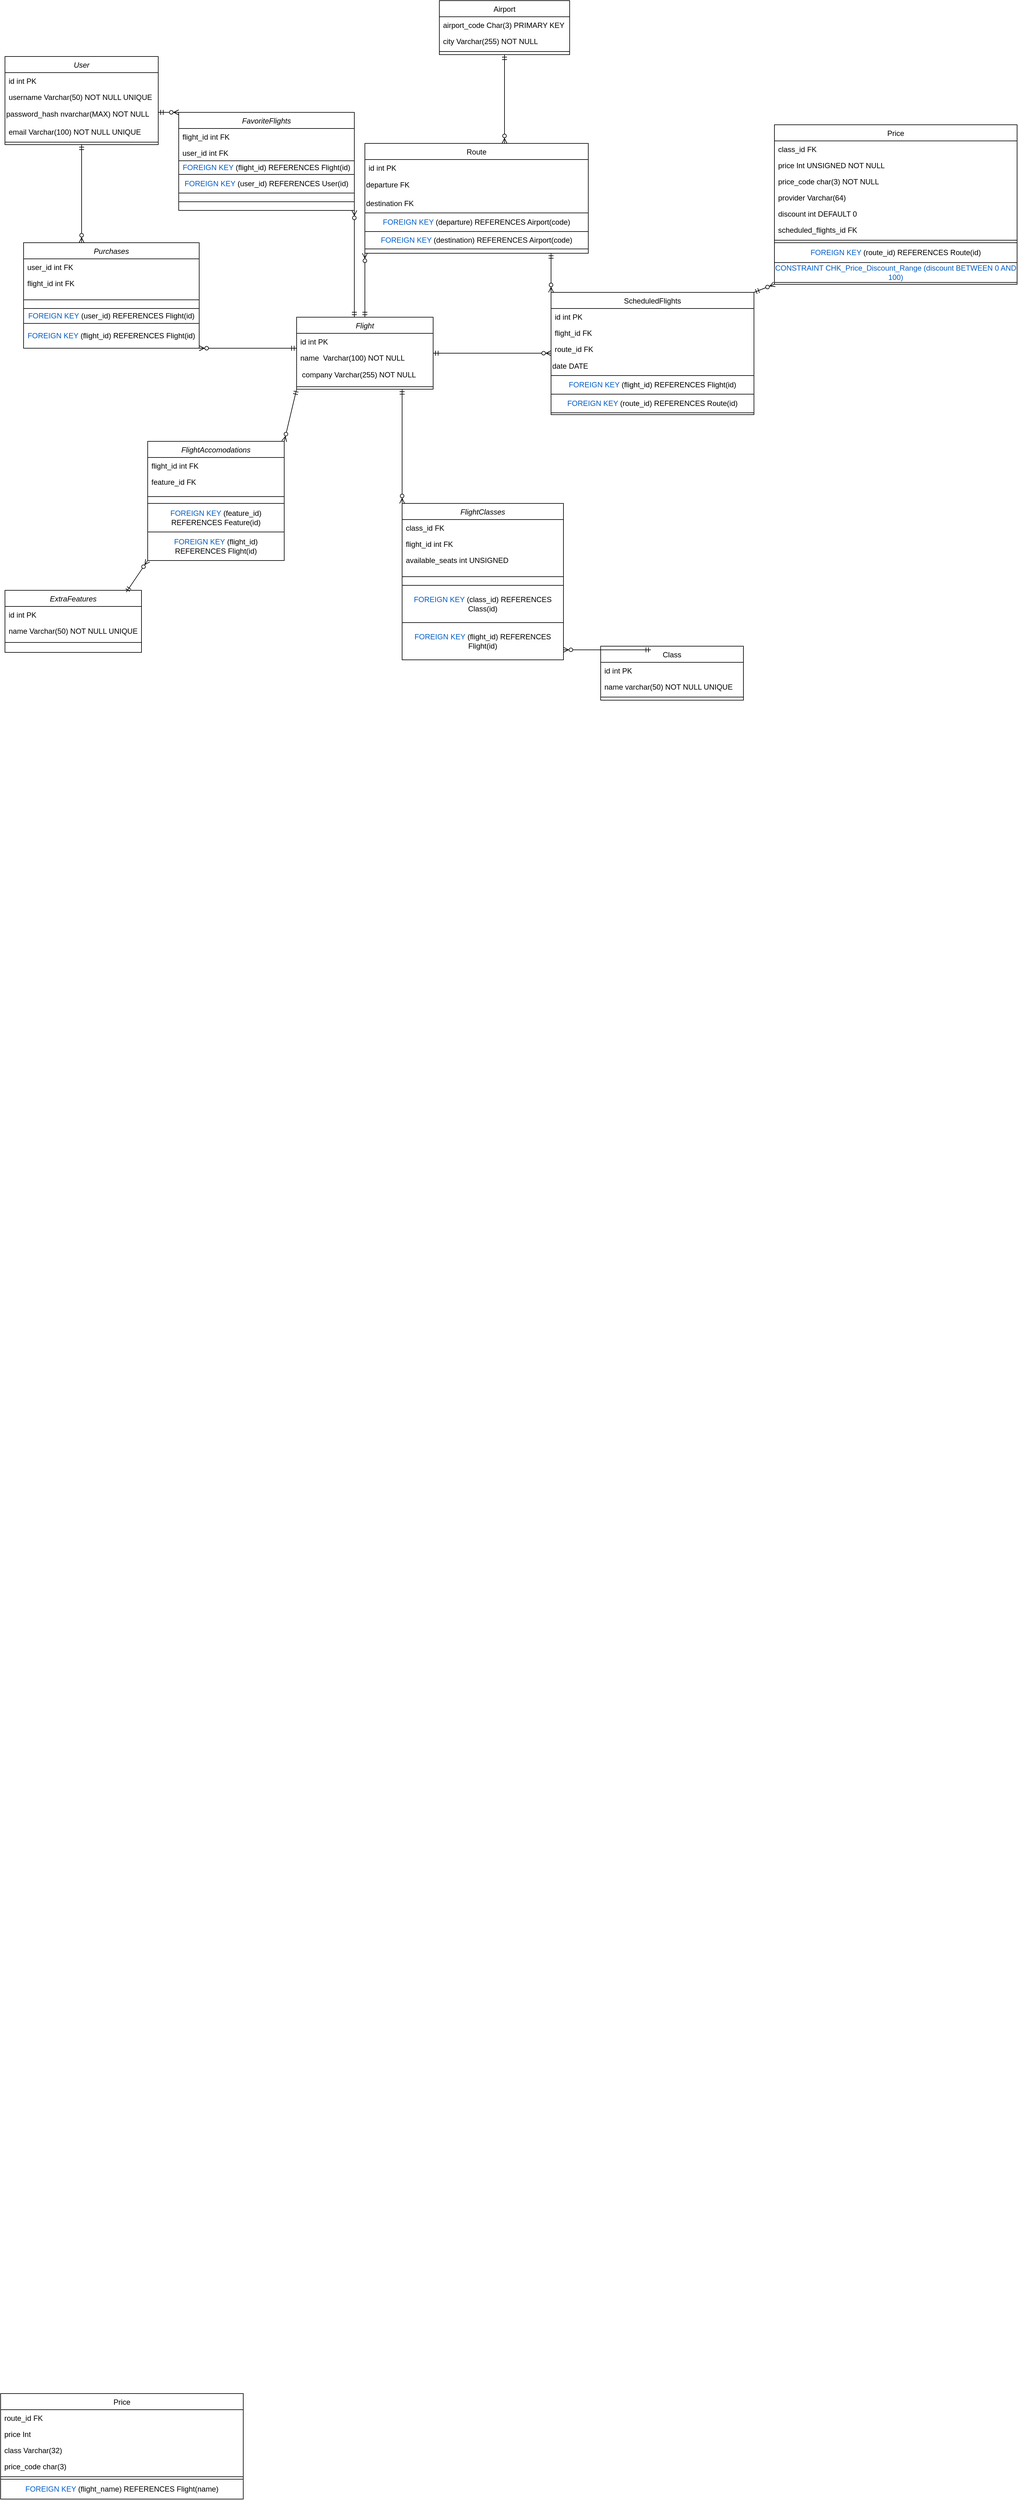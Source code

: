 <mxfile version="26.0.16">
  <diagram id="C5RBs43oDa-KdzZeNtuy" name="Page-1">
    <mxGraphModel dx="1836" dy="702" grid="1" gridSize="10" guides="1" tooltips="1" connect="1" arrows="1" fold="1" page="1" pageScale="1" pageWidth="827" pageHeight="1169" math="0" shadow="0">
      <root>
        <mxCell id="WIyWlLk6GJQsqaUBKTNV-0" />
        <mxCell id="WIyWlLk6GJQsqaUBKTNV-1" parent="WIyWlLk6GJQsqaUBKTNV-0" />
        <mxCell id="zkfFHV4jXpPFQw0GAbJ--0" value="Flight" style="swimlane;fontStyle=2;align=center;verticalAlign=top;childLayout=stackLayout;horizontal=1;startSize=26;horizontalStack=0;resizeParent=1;resizeLast=0;collapsible=1;marginBottom=0;rounded=0;shadow=0;strokeWidth=1;" parent="WIyWlLk6GJQsqaUBKTNV-1" vertex="1">
          <mxGeometry x="477" y="517" width="220" height="116" as="geometry">
            <mxRectangle x="230" y="140" width="160" height="26" as="alternateBounds" />
          </mxGeometry>
        </mxCell>
        <mxCell id="xdYvlDu0u07e66ifGCEE-81" value="id int PK" style="text;align=left;verticalAlign=top;spacingLeft=4;spacingRight=4;overflow=hidden;rotatable=0;points=[[0,0.5],[1,0.5]];portConstraint=eastwest;" vertex="1" parent="zkfFHV4jXpPFQw0GAbJ--0">
          <mxGeometry y="26" width="220" height="26" as="geometry" />
        </mxCell>
        <mxCell id="zkfFHV4jXpPFQw0GAbJ--1" value="name  Varchar(100) NOT NULL" style="text;align=left;verticalAlign=top;spacingLeft=4;spacingRight=4;overflow=hidden;rotatable=0;points=[[0,0.5],[1,0.5]];portConstraint=eastwest;" parent="zkfFHV4jXpPFQw0GAbJ--0" vertex="1">
          <mxGeometry y="52" width="220" height="26" as="geometry" />
        </mxCell>
        <mxCell id="k1t60AvDYZuq9VgIOmOk-8" value="&amp;nbsp; company Varchar(255) NOT NULL" style="text;html=1;align=left;verticalAlign=middle;resizable=0;points=[];autosize=1;strokeColor=none;fillColor=none;" parent="zkfFHV4jXpPFQw0GAbJ--0" vertex="1">
          <mxGeometry y="78" width="220" height="30" as="geometry" />
        </mxCell>
        <mxCell id="zkfFHV4jXpPFQw0GAbJ--4" value="" style="line;html=1;strokeWidth=1;align=left;verticalAlign=middle;spacingTop=-1;spacingLeft=3;spacingRight=3;rotatable=0;labelPosition=right;points=[];portConstraint=eastwest;" parent="zkfFHV4jXpPFQw0GAbJ--0" vertex="1">
          <mxGeometry y="108" width="220" height="8" as="geometry" />
        </mxCell>
        <mxCell id="zkfFHV4jXpPFQw0GAbJ--6" value="Airport" style="swimlane;fontStyle=0;align=center;verticalAlign=top;childLayout=stackLayout;horizontal=1;startSize=26;horizontalStack=0;resizeParent=1;resizeLast=0;collapsible=1;marginBottom=0;rounded=0;shadow=0;strokeWidth=1;" parent="WIyWlLk6GJQsqaUBKTNV-1" vertex="1">
          <mxGeometry x="707" y="7" width="210" height="87" as="geometry">
            <mxRectangle x="130" y="380" width="160" height="26" as="alternateBounds" />
          </mxGeometry>
        </mxCell>
        <mxCell id="zkfFHV4jXpPFQw0GAbJ--7" value="airport_code Char(3) PRIMARY KEY" style="text;align=left;verticalAlign=top;spacingLeft=4;spacingRight=4;overflow=hidden;rotatable=0;points=[[0,0.5],[1,0.5]];portConstraint=eastwest;" parent="zkfFHV4jXpPFQw0GAbJ--6" vertex="1">
          <mxGeometry y="26" width="210" height="26" as="geometry" />
        </mxCell>
        <mxCell id="zkfFHV4jXpPFQw0GAbJ--8" value="city Varchar(255) NOT NULL" style="text;align=left;verticalAlign=top;spacingLeft=4;spacingRight=4;overflow=hidden;rotatable=0;points=[[0,0.5],[1,0.5]];portConstraint=eastwest;rounded=0;shadow=0;html=0;" parent="zkfFHV4jXpPFQw0GAbJ--6" vertex="1">
          <mxGeometry y="52" width="210" height="26" as="geometry" />
        </mxCell>
        <mxCell id="zkfFHV4jXpPFQw0GAbJ--9" value="" style="line;html=1;strokeWidth=1;align=left;verticalAlign=middle;spacingTop=-1;spacingLeft=3;spacingRight=3;rotatable=0;labelPosition=right;points=[];portConstraint=eastwest;" parent="zkfFHV4jXpPFQw0GAbJ--6" vertex="1">
          <mxGeometry y="78" width="210" height="8" as="geometry" />
        </mxCell>
        <mxCell id="zkfFHV4jXpPFQw0GAbJ--13" value="Route" style="swimlane;fontStyle=0;align=center;verticalAlign=top;childLayout=stackLayout;horizontal=1;startSize=26;horizontalStack=0;resizeParent=1;resizeLast=0;collapsible=1;marginBottom=0;rounded=0;shadow=0;strokeWidth=1;" parent="WIyWlLk6GJQsqaUBKTNV-1" vertex="1">
          <mxGeometry x="587" y="237" width="360" height="177" as="geometry">
            <mxRectangle x="340" y="380" width="170" height="26" as="alternateBounds" />
          </mxGeometry>
        </mxCell>
        <mxCell id="xdYvlDu0u07e66ifGCEE-9" value="id int PK" style="text;align=left;verticalAlign=top;spacingLeft=4;spacingRight=4;overflow=hidden;rotatable=0;points=[[0,0.5],[1,0.5]];portConstraint=eastwest;" vertex="1" parent="zkfFHV4jXpPFQw0GAbJ--13">
          <mxGeometry y="26" width="360" height="26" as="geometry" />
        </mxCell>
        <mxCell id="k1t60AvDYZuq9VgIOmOk-4" value="departure FK" style="text;html=1;align=left;verticalAlign=middle;resizable=0;points=[];autosize=1;strokeColor=none;fillColor=none;" parent="zkfFHV4jXpPFQw0GAbJ--13" vertex="1">
          <mxGeometry y="52" width="360" height="30" as="geometry" />
        </mxCell>
        <mxCell id="k1t60AvDYZuq9VgIOmOk-5" value="destination FK" style="text;html=1;align=left;verticalAlign=middle;resizable=0;points=[];autosize=1;strokeColor=none;fillColor=none;" parent="zkfFHV4jXpPFQw0GAbJ--13" vertex="1">
          <mxGeometry y="82" width="360" height="30" as="geometry" />
        </mxCell>
        <mxCell id="4WXif6-VD8cvvsOOWggt-3" value="&lt;span data-darkreader-inline-color=&quot;&quot; style=&quot;color: black; --darkreader-inline-color: var(--darkreader-text-000000, #e8e6e3);&quot; class=&quot;sqlcolor&quot;&gt;&lt;span data-darkreader-inline-color=&quot;&quot; style=&quot;color: rgb(0, 92, 197); --darkreader-inline-color: var(--darkreader-text-005cc5, #56b1ff);&quot; class=&quot;sqlkeywordcolor&quot;&gt;FOREIGN&lt;/span&gt; &lt;span data-darkreader-inline-color=&quot;&quot; style=&quot;color: rgb(0, 92, 197); --darkreader-inline-color: var(--darkreader-text-005cc5, #56b1ff);&quot; class=&quot;sqlkeywordcolor&quot;&gt;KEY&lt;/span&gt; (departure) REFERENCES Airport(code)&lt;/span&gt;" style="whiteSpace=wrap;html=1;" parent="zkfFHV4jXpPFQw0GAbJ--13" vertex="1">
          <mxGeometry y="112" width="360" height="30" as="geometry" />
        </mxCell>
        <mxCell id="4WXif6-VD8cvvsOOWggt-5" value="&lt;span data-darkreader-inline-color=&quot;&quot; style=&quot;color: black; --darkreader-inline-color: var(--darkreader-text-000000, #e8e6e3);&quot; class=&quot;sqlcolor&quot;&gt;&lt;span data-darkreader-inline-color=&quot;&quot; style=&quot;color: rgb(0, 92, 197); --darkreader-inline-color: var(--darkreader-text-005cc5, #56b1ff);&quot; class=&quot;sqlkeywordcolor&quot;&gt;FOREIGN&lt;/span&gt; &lt;span data-darkreader-inline-color=&quot;&quot; style=&quot;color: rgb(0, 92, 197); --darkreader-inline-color: var(--darkreader-text-005cc5, #56b1ff);&quot; class=&quot;sqlkeywordcolor&quot;&gt;KEY&lt;/span&gt; (destination) REFERENCES Airport(code)&lt;/span&gt;" style="whiteSpace=wrap;html=1;" parent="zkfFHV4jXpPFQw0GAbJ--13" vertex="1">
          <mxGeometry y="142" width="360" height="28" as="geometry" />
        </mxCell>
        <mxCell id="4WXif6-VD8cvvsOOWggt-6" value="" style="edgeStyle=entityRelationEdgeStyle;fontSize=12;html=1;endArrow=ERzeroToMany;startArrow=ERmandOne;rounded=0;noEdgeStyle=1;orthogonal=1;" parent="WIyWlLk6GJQsqaUBKTNV-1" source="zkfFHV4jXpPFQw0GAbJ--6" target="zkfFHV4jXpPFQw0GAbJ--13" edge="1">
          <mxGeometry width="100" height="100" relative="1" as="geometry">
            <mxPoint x="1190" y="390" as="sourcePoint" />
            <mxPoint x="1290" y="290" as="targetPoint" />
            <Array as="points" />
          </mxGeometry>
        </mxCell>
        <mxCell id="4WXif6-VD8cvvsOOWggt-8" value="" style="edgeStyle=entityRelationEdgeStyle;fontSize=12;html=1;endArrow=ERzeroToMany;startArrow=ERmandOne;rounded=1;exitDx=0;exitDy=0;curved=0;noEdgeStyle=1;orthogonal=1;" parent="WIyWlLk6GJQsqaUBKTNV-1" source="zkfFHV4jXpPFQw0GAbJ--0" target="zkfFHV4jXpPFQw0GAbJ--13" edge="1">
          <mxGeometry width="100" height="100" relative="1" as="geometry">
            <mxPoint x="1210" y="80" as="sourcePoint" />
            <mxPoint x="1492.64" y="493.66" as="targetPoint" />
            <Array as="points" />
          </mxGeometry>
        </mxCell>
        <mxCell id="4WXif6-VD8cvvsOOWggt-12" value="User" style="swimlane;fontStyle=2;align=center;verticalAlign=top;childLayout=stackLayout;horizontal=1;startSize=26;horizontalStack=0;resizeParent=1;resizeLast=0;collapsible=1;marginBottom=0;rounded=0;shadow=0;strokeWidth=1;" parent="WIyWlLk6GJQsqaUBKTNV-1" vertex="1">
          <mxGeometry x="7" y="97" width="247" height="142" as="geometry">
            <mxRectangle x="230" y="140" width="160" height="26" as="alternateBounds" />
          </mxGeometry>
        </mxCell>
        <mxCell id="xdYvlDu0u07e66ifGCEE-91" value="id int PK" style="text;align=left;verticalAlign=top;spacingLeft=4;spacingRight=4;overflow=hidden;rotatable=0;points=[[0,0.5],[1,0.5]];portConstraint=eastwest;" vertex="1" parent="4WXif6-VD8cvvsOOWggt-12">
          <mxGeometry y="26" width="247" height="26" as="geometry" />
        </mxCell>
        <mxCell id="4WXif6-VD8cvvsOOWggt-13" value="username Varchar(50) NOT NULL UNIQUE" style="text;align=left;verticalAlign=top;spacingLeft=4;spacingRight=4;overflow=hidden;rotatable=0;points=[[0,0.5],[1,0.5]];portConstraint=eastwest;" parent="4WXif6-VD8cvvsOOWggt-12" vertex="1">
          <mxGeometry y="52" width="247" height="26" as="geometry" />
        </mxCell>
        <mxCell id="4WXif6-VD8cvvsOOWggt-14" value="password_hash nvarchar(MAX) NOT NULL" style="text;html=1;align=left;verticalAlign=middle;resizable=0;points=[];autosize=1;strokeColor=none;fillColor=none;" parent="4WXif6-VD8cvvsOOWggt-12" vertex="1">
          <mxGeometry y="78" width="247" height="30" as="geometry" />
        </mxCell>
        <mxCell id="4WXif6-VD8cvvsOOWggt-15" value="email Varchar(100) NOT NULL UNIQUE" style="text;align=left;verticalAlign=top;spacingLeft=4;spacingRight=4;overflow=hidden;rotatable=0;points=[[0,0.5],[1,0.5]];portConstraint=eastwest;rounded=0;shadow=0;html=0;" parent="4WXif6-VD8cvvsOOWggt-12" vertex="1">
          <mxGeometry y="108" width="247" height="26" as="geometry" />
        </mxCell>
        <mxCell id="4WXif6-VD8cvvsOOWggt-16" value="" style="line;html=1;strokeWidth=1;align=left;verticalAlign=middle;spacingTop=-1;spacingLeft=3;spacingRight=3;rotatable=0;labelPosition=right;points=[];portConstraint=eastwest;" parent="4WXif6-VD8cvvsOOWggt-12" vertex="1">
          <mxGeometry y="134" width="247" height="8" as="geometry" />
        </mxCell>
        <mxCell id="4WXif6-VD8cvvsOOWggt-17" value="FavoriteFlights" style="swimlane;fontStyle=2;align=center;verticalAlign=top;childLayout=stackLayout;horizontal=1;startSize=26;horizontalStack=0;resizeParent=1;resizeLast=0;collapsible=1;marginBottom=0;rounded=0;shadow=0;strokeWidth=1;" parent="WIyWlLk6GJQsqaUBKTNV-1" vertex="1">
          <mxGeometry x="287" y="187" width="283" height="158" as="geometry">
            <mxRectangle x="230" y="140" width="160" height="26" as="alternateBounds" />
          </mxGeometry>
        </mxCell>
        <mxCell id="4WXif6-VD8cvvsOOWggt-18" value="flight_id int FK" style="text;align=left;verticalAlign=top;spacingLeft=4;spacingRight=4;overflow=hidden;rotatable=0;points=[[0,0.5],[1,0.5]];portConstraint=eastwest;" parent="4WXif6-VD8cvvsOOWggt-17" vertex="1">
          <mxGeometry y="26" width="283" height="26" as="geometry" />
        </mxCell>
        <mxCell id="4WXif6-VD8cvvsOOWggt-19" value="user_id int FK" style="text;align=left;verticalAlign=top;spacingLeft=4;spacingRight=4;overflow=hidden;rotatable=0;points=[[0,0.5],[1,0.5]];portConstraint=eastwest;" parent="4WXif6-VD8cvvsOOWggt-17" vertex="1">
          <mxGeometry y="52" width="283" height="26" as="geometry" />
        </mxCell>
        <mxCell id="xdYvlDu0u07e66ifGCEE-92" value="&lt;span style=&quot;color: rgb(0, 92, 197); --darkreader-inline-color: var(--darkreader-text-005cc5, #56b1ff);&quot; data-darkreader-inline-color=&quot;&quot; class=&quot;sqlkeywordcolor&quot;&gt;FOREIGN&lt;/span&gt;&amp;nbsp;&lt;span style=&quot;color: rgb(0, 92, 197); --darkreader-inline-color: var(--darkreader-text-005cc5, #56b1ff);&quot; data-darkreader-inline-color=&quot;&quot; class=&quot;sqlkeywordcolor&quot;&gt;KEY&lt;/span&gt;&amp;nbsp;(flight_id) REFERENCES Flight(id)" style="whiteSpace=wrap;html=1;" vertex="1" parent="4WXif6-VD8cvvsOOWggt-17">
          <mxGeometry y="78" width="283" height="22" as="geometry" />
        </mxCell>
        <mxCell id="xdYvlDu0u07e66ifGCEE-93" value="&lt;span style=&quot;color: rgb(0, 92, 197); --darkreader-inline-color: var(--darkreader-text-005cc5, #56b1ff);&quot; data-darkreader-inline-color=&quot;&quot; class=&quot;sqlkeywordcolor&quot;&gt;FOREIGN&lt;/span&gt;&amp;nbsp;&lt;span style=&quot;color: rgb(0, 92, 197); --darkreader-inline-color: var(--darkreader-text-005cc5, #56b1ff);&quot; data-darkreader-inline-color=&quot;&quot; class=&quot;sqlkeywordcolor&quot;&gt;KEY&lt;/span&gt;&amp;nbsp;(user_id) REFERENCES User(id)" style="whiteSpace=wrap;html=1;" vertex="1" parent="4WXif6-VD8cvvsOOWggt-17">
          <mxGeometry y="100" width="283" height="30" as="geometry" />
        </mxCell>
        <mxCell id="4WXif6-VD8cvvsOOWggt-20" value="" style="line;html=1;strokeWidth=1;align=left;verticalAlign=middle;spacingTop=-1;spacingLeft=3;spacingRight=3;rotatable=0;labelPosition=right;points=[];portConstraint=eastwest;" parent="4WXif6-VD8cvvsOOWggt-17" vertex="1">
          <mxGeometry y="130" width="283" height="28" as="geometry" />
        </mxCell>
        <mxCell id="4WXif6-VD8cvvsOOWggt-25" value="Purchases" style="swimlane;fontStyle=2;align=center;verticalAlign=top;childLayout=stackLayout;horizontal=1;startSize=26;horizontalStack=0;resizeParent=1;resizeLast=0;collapsible=1;marginBottom=0;rounded=0;shadow=0;strokeWidth=1;" parent="WIyWlLk6GJQsqaUBKTNV-1" vertex="1">
          <mxGeometry x="37" y="397" width="283" height="170" as="geometry">
            <mxRectangle x="230" y="140" width="160" height="26" as="alternateBounds" />
          </mxGeometry>
        </mxCell>
        <mxCell id="4WXif6-VD8cvvsOOWggt-26" value="user_id int FK" style="text;align=left;verticalAlign=top;spacingLeft=4;spacingRight=4;overflow=hidden;rotatable=0;points=[[0,0.5],[1,0.5]];portConstraint=eastwest;" parent="4WXif6-VD8cvvsOOWggt-25" vertex="1">
          <mxGeometry y="26" width="283" height="26" as="geometry" />
        </mxCell>
        <mxCell id="4WXif6-VD8cvvsOOWggt-27" value="flight_id int FK" style="text;align=left;verticalAlign=top;spacingLeft=4;spacingRight=4;overflow=hidden;rotatable=0;points=[[0,0.5],[1,0.5]];portConstraint=eastwest;" parent="4WXif6-VD8cvvsOOWggt-25" vertex="1">
          <mxGeometry y="52" width="283" height="26" as="geometry" />
        </mxCell>
        <mxCell id="4WXif6-VD8cvvsOOWggt-28" value="" style="line;html=1;strokeWidth=1;align=left;verticalAlign=middle;spacingTop=-1;spacingLeft=3;spacingRight=3;rotatable=0;labelPosition=right;points=[];portConstraint=eastwest;" parent="4WXif6-VD8cvvsOOWggt-25" vertex="1">
          <mxGeometry y="78" width="283" height="28" as="geometry" />
        </mxCell>
        <mxCell id="xdYvlDu0u07e66ifGCEE-20" value="&lt;span style=&quot;color: rgb(0, 92, 197); --darkreader-inline-color: var(--darkreader-text-005cc5, #56b1ff);&quot; data-darkreader-inline-color=&quot;&quot; class=&quot;sqlkeywordcolor&quot;&gt;FOREIGN&lt;/span&gt;&amp;nbsp;&lt;span style=&quot;color: rgb(0, 92, 197); --darkreader-inline-color: var(--darkreader-text-005cc5, #56b1ff);&quot; data-darkreader-inline-color=&quot;&quot; class=&quot;sqlkeywordcolor&quot;&gt;KEY&lt;/span&gt;&amp;nbsp;(user_id) REFERENCES Flight(id)" style="whiteSpace=wrap;html=1;" vertex="1" parent="4WXif6-VD8cvvsOOWggt-25">
          <mxGeometry y="106" width="283" height="24" as="geometry" />
        </mxCell>
        <mxCell id="xdYvlDu0u07e66ifGCEE-94" value="&lt;span style=&quot;color: rgb(0, 92, 197); --darkreader-inline-color: var(--darkreader-text-005cc5, #56b1ff);&quot; data-darkreader-inline-color=&quot;&quot; class=&quot;sqlkeywordcolor&quot;&gt;FOREIGN&lt;/span&gt;&amp;nbsp;&lt;span style=&quot;color: rgb(0, 92, 197); --darkreader-inline-color: var(--darkreader-text-005cc5, #56b1ff);&quot; data-darkreader-inline-color=&quot;&quot; class=&quot;sqlkeywordcolor&quot;&gt;KEY&lt;/span&gt;&amp;nbsp;(flight_id) REFERENCES Flight(id)" style="whiteSpace=wrap;html=1;" vertex="1" parent="4WXif6-VD8cvvsOOWggt-25">
          <mxGeometry y="130" width="283" height="40" as="geometry" />
        </mxCell>
        <mxCell id="4WXif6-VD8cvvsOOWggt-31" value="" style="edgeStyle=entityRelationEdgeStyle;fontSize=12;html=1;endArrow=ERzeroToMany;startArrow=ERmandOne;rounded=0;noEdgeStyle=1;orthogonal=1;" parent="WIyWlLk6GJQsqaUBKTNV-1" source="4WXif6-VD8cvvsOOWggt-12" target="4WXif6-VD8cvvsOOWggt-17" edge="1">
          <mxGeometry width="100" height="100" relative="1" as="geometry">
            <mxPoint x="860" y="-150" as="sourcePoint" />
            <mxPoint x="990" y="-110" as="targetPoint" />
            <Array as="points" />
          </mxGeometry>
        </mxCell>
        <mxCell id="4WXif6-VD8cvvsOOWggt-32" value="" style="edgeStyle=entityRelationEdgeStyle;fontSize=12;html=1;endArrow=ERzeroToMany;startArrow=ERmandOne;rounded=0;noEdgeStyle=1;orthogonal=1;" parent="WIyWlLk6GJQsqaUBKTNV-1" source="4WXif6-VD8cvvsOOWggt-12" target="4WXif6-VD8cvvsOOWggt-25" edge="1">
          <mxGeometry width="100" height="100" relative="1" as="geometry">
            <mxPoint x="840" y="-210" as="sourcePoint" />
            <mxPoint x="905" y="-130" as="targetPoint" />
            <Array as="points" />
          </mxGeometry>
        </mxCell>
        <mxCell id="4WXif6-VD8cvvsOOWggt-39" value="" style="edgeStyle=entityRelationEdgeStyle;fontSize=12;html=1;endArrow=ERzeroToMany;startArrow=ERmandOne;rounded=0;noEdgeStyle=1;orthogonal=1;" parent="WIyWlLk6GJQsqaUBKTNV-1" source="zkfFHV4jXpPFQw0GAbJ--0" target="4WXif6-VD8cvvsOOWggt-25" edge="1">
          <mxGeometry width="100" height="100" relative="1" as="geometry">
            <mxPoint x="439" y="-50" as="sourcePoint" />
            <mxPoint x="609" y="-46" as="targetPoint" />
            <Array as="points" />
          </mxGeometry>
        </mxCell>
        <mxCell id="4WXif6-VD8cvvsOOWggt-40" value="" style="edgeStyle=entityRelationEdgeStyle;fontSize=12;html=1;endArrow=ERzeroToMany;startArrow=ERmandOne;rounded=0;noEdgeStyle=1;orthogonal=1;" parent="WIyWlLk6GJQsqaUBKTNV-1" source="zkfFHV4jXpPFQw0GAbJ--0" target="4WXif6-VD8cvvsOOWggt-17" edge="1">
          <mxGeometry width="100" height="100" relative="1" as="geometry">
            <mxPoint x="1080" y="-110" as="sourcePoint" />
            <mxPoint x="1250" y="-106" as="targetPoint" />
            <Array as="points" />
          </mxGeometry>
        </mxCell>
        <mxCell id="xdYvlDu0u07e66ifGCEE-1" value="Price" style="swimlane;fontStyle=0;align=center;verticalAlign=top;childLayout=stackLayout;horizontal=1;startSize=26;horizontalStack=0;resizeParent=1;resizeLast=0;collapsible=1;marginBottom=0;rounded=0;shadow=0;strokeWidth=1;" vertex="1" parent="WIyWlLk6GJQsqaUBKTNV-1">
          <mxGeometry y="3862" width="391" height="170" as="geometry">
            <mxRectangle x="550" y="140" width="160" height="26" as="alternateBounds" />
          </mxGeometry>
        </mxCell>
        <mxCell id="xdYvlDu0u07e66ifGCEE-2" value="route_id FK" style="text;align=left;verticalAlign=top;spacingLeft=4;spacingRight=4;overflow=hidden;rotatable=0;points=[[0,0.5],[1,0.5]];portConstraint=eastwest;" vertex="1" parent="xdYvlDu0u07e66ifGCEE-1">
          <mxGeometry y="26" width="391" height="26" as="geometry" />
        </mxCell>
        <mxCell id="xdYvlDu0u07e66ifGCEE-3" value="price Int" style="text;align=left;verticalAlign=top;spacingLeft=4;spacingRight=4;overflow=hidden;rotatable=0;points=[[0,0.5],[1,0.5]];portConstraint=eastwest;rounded=0;shadow=0;html=0;" vertex="1" parent="xdYvlDu0u07e66ifGCEE-1">
          <mxGeometry y="52" width="391" height="26" as="geometry" />
        </mxCell>
        <mxCell id="xdYvlDu0u07e66ifGCEE-4" value="class Varchar(32)" style="text;align=left;verticalAlign=top;spacingLeft=4;spacingRight=4;overflow=hidden;rotatable=0;points=[[0,0.5],[1,0.5]];portConstraint=eastwest;rounded=0;shadow=0;html=0;" vertex="1" parent="xdYvlDu0u07e66ifGCEE-1">
          <mxGeometry y="78" width="391" height="26" as="geometry" />
        </mxCell>
        <mxCell id="xdYvlDu0u07e66ifGCEE-5" value="price_code char(3) " style="text;align=left;verticalAlign=top;spacingLeft=4;spacingRight=4;overflow=hidden;rotatable=0;points=[[0,0.5],[1,0.5]];portConstraint=eastwest;rounded=0;shadow=0;html=0;" vertex="1" parent="xdYvlDu0u07e66ifGCEE-1">
          <mxGeometry y="104" width="391" height="26" as="geometry" />
        </mxCell>
        <mxCell id="xdYvlDu0u07e66ifGCEE-6" value="" style="line;html=1;strokeWidth=1;align=left;verticalAlign=middle;spacingTop=-1;spacingLeft=3;spacingRight=3;rotatable=0;labelPosition=right;points=[];portConstraint=eastwest;" vertex="1" parent="xdYvlDu0u07e66ifGCEE-1">
          <mxGeometry y="130" width="391" height="8" as="geometry" />
        </mxCell>
        <mxCell id="xdYvlDu0u07e66ifGCEE-7" value="&lt;span data-darkreader-inline-color=&quot;&quot; style=&quot;color: black; --darkreader-inline-color: var(--darkreader-text-000000, #e8e6e3);&quot; class=&quot;sqlcolor&quot;&gt;&lt;span data-darkreader-inline-color=&quot;&quot; style=&quot;color: rgb(0, 92, 197); --darkreader-inline-color: var(--darkreader-text-005cc5, #56b1ff);&quot; class=&quot;sqlkeywordcolor&quot;&gt;FOREIGN&lt;/span&gt; &lt;span data-darkreader-inline-color=&quot;&quot; style=&quot;color: rgb(0, 92, 197); --darkreader-inline-color: var(--darkreader-text-005cc5, #56b1ff);&quot; class=&quot;sqlkeywordcolor&quot;&gt;KEY&lt;/span&gt; (flight_name) REFERENCES Flight(name)&lt;/span&gt;" style="whiteSpace=wrap;html=1;" vertex="1" parent="xdYvlDu0u07e66ifGCEE-1">
          <mxGeometry y="138" width="391" height="32" as="geometry" />
        </mxCell>
        <mxCell id="xdYvlDu0u07e66ifGCEE-11" value="FlightAccomodations" style="swimlane;fontStyle=2;align=center;verticalAlign=top;childLayout=stackLayout;horizontal=1;startSize=26;horizontalStack=0;resizeParent=1;resizeLast=0;collapsible=1;marginBottom=0;rounded=0;shadow=0;strokeWidth=1;" vertex="1" parent="WIyWlLk6GJQsqaUBKTNV-1">
          <mxGeometry x="237" y="717" width="220" height="192" as="geometry">
            <mxRectangle x="230" y="140" width="160" height="26" as="alternateBounds" />
          </mxGeometry>
        </mxCell>
        <mxCell id="xdYvlDu0u07e66ifGCEE-13" value="flight_id int FK" style="text;align=left;verticalAlign=top;spacingLeft=4;spacingRight=4;overflow=hidden;rotatable=0;points=[[0,0.5],[1,0.5]];portConstraint=eastwest;" vertex="1" parent="xdYvlDu0u07e66ifGCEE-11">
          <mxGeometry y="26" width="220" height="26" as="geometry" />
        </mxCell>
        <mxCell id="xdYvlDu0u07e66ifGCEE-12" value="feature_id FK" style="text;align=left;verticalAlign=top;spacingLeft=4;spacingRight=4;overflow=hidden;rotatable=0;points=[[0,0.5],[1,0.5]];portConstraint=eastwest;" vertex="1" parent="xdYvlDu0u07e66ifGCEE-11">
          <mxGeometry y="52" width="220" height="26" as="geometry" />
        </mxCell>
        <mxCell id="xdYvlDu0u07e66ifGCEE-14" value="" style="line;html=1;strokeWidth=1;align=left;verticalAlign=middle;spacingTop=-1;spacingLeft=3;spacingRight=3;rotatable=0;labelPosition=right;points=[];portConstraint=eastwest;" vertex="1" parent="xdYvlDu0u07e66ifGCEE-11">
          <mxGeometry y="78" width="220" height="22" as="geometry" />
        </mxCell>
        <mxCell id="xdYvlDu0u07e66ifGCEE-89" value="&lt;span style=&quot;color: rgb(0, 92, 197); --darkreader-inline-color: var(--darkreader-text-005cc5, #56b1ff);&quot; data-darkreader-inline-color=&quot;&quot; class=&quot;sqlkeywordcolor&quot;&gt;FOREIGN&lt;/span&gt;&amp;nbsp;&lt;span style=&quot;color: rgb(0, 92, 197); --darkreader-inline-color: var(--darkreader-text-005cc5, #56b1ff);&quot; data-darkreader-inline-color=&quot;&quot; class=&quot;sqlkeywordcolor&quot;&gt;KEY&lt;/span&gt;&amp;nbsp;(feature_id) REFERENCES Feature(id)" style="whiteSpace=wrap;html=1;" vertex="1" parent="xdYvlDu0u07e66ifGCEE-11">
          <mxGeometry y="100" width="220" height="46" as="geometry" />
        </mxCell>
        <mxCell id="xdYvlDu0u07e66ifGCEE-22" value="&lt;span style=&quot;color: rgb(0, 92, 197); --darkreader-inline-color: var(--darkreader-text-005cc5, #56b1ff);&quot; data-darkreader-inline-color=&quot;&quot; class=&quot;sqlkeywordcolor&quot;&gt;FOREIGN&lt;/span&gt;&amp;nbsp;&lt;span style=&quot;color: rgb(0, 92, 197); --darkreader-inline-color: var(--darkreader-text-005cc5, #56b1ff);&quot; data-darkreader-inline-color=&quot;&quot; class=&quot;sqlkeywordcolor&quot;&gt;KEY&lt;/span&gt;&amp;nbsp;(flight_id) REFERENCES Flight(id)" style="whiteSpace=wrap;html=1;" vertex="1" parent="xdYvlDu0u07e66ifGCEE-11">
          <mxGeometry y="146" width="220" height="46" as="geometry" />
        </mxCell>
        <mxCell id="xdYvlDu0u07e66ifGCEE-15" value="FlightClasses" style="swimlane;fontStyle=2;align=center;verticalAlign=top;childLayout=stackLayout;horizontal=1;startSize=26;horizontalStack=0;resizeParent=1;resizeLast=0;collapsible=1;marginBottom=0;rounded=0;shadow=0;strokeWidth=1;" vertex="1" parent="WIyWlLk6GJQsqaUBKTNV-1">
          <mxGeometry x="647" y="817" width="260" height="252" as="geometry">
            <mxRectangle x="230" y="140" width="160" height="26" as="alternateBounds" />
          </mxGeometry>
        </mxCell>
        <mxCell id="xdYvlDu0u07e66ifGCEE-16" value="class_id FK" style="text;align=left;verticalAlign=top;spacingLeft=4;spacingRight=4;overflow=hidden;rotatable=0;points=[[0,0.5],[1,0.5]];portConstraint=eastwest;" vertex="1" parent="xdYvlDu0u07e66ifGCEE-15">
          <mxGeometry y="26" width="260" height="26" as="geometry" />
        </mxCell>
        <mxCell id="xdYvlDu0u07e66ifGCEE-17" value="flight_id int FK" style="text;align=left;verticalAlign=top;spacingLeft=4;spacingRight=4;overflow=hidden;rotatable=0;points=[[0,0.5],[1,0.5]];portConstraint=eastwest;" vertex="1" parent="xdYvlDu0u07e66ifGCEE-15">
          <mxGeometry y="52" width="260" height="26" as="geometry" />
        </mxCell>
        <mxCell id="xdYvlDu0u07e66ifGCEE-79" value="available_seats int UNSIGNED" style="text;align=left;verticalAlign=top;spacingLeft=4;spacingRight=4;overflow=hidden;rotatable=0;points=[[0,0.5],[1,0.5]];portConstraint=eastwest;" vertex="1" parent="xdYvlDu0u07e66ifGCEE-15">
          <mxGeometry y="78" width="260" height="26" as="geometry" />
        </mxCell>
        <mxCell id="xdYvlDu0u07e66ifGCEE-18" value="" style="line;html=1;strokeWidth=1;align=left;verticalAlign=middle;spacingTop=-1;spacingLeft=3;spacingRight=3;rotatable=0;labelPosition=right;points=[];portConstraint=eastwest;" vertex="1" parent="xdYvlDu0u07e66ifGCEE-15">
          <mxGeometry y="104" width="260" height="28" as="geometry" />
        </mxCell>
        <mxCell id="xdYvlDu0u07e66ifGCEE-88" value="&lt;span style=&quot;color: rgb(0, 92, 197); --darkreader-inline-color: var(--darkreader-text-005cc5, #56b1ff);&quot; data-darkreader-inline-color=&quot;&quot; class=&quot;sqlkeywordcolor&quot;&gt;FOREIGN&lt;/span&gt;&amp;nbsp;&lt;span style=&quot;color: rgb(0, 92, 197); --darkreader-inline-color: var(--darkreader-text-005cc5, #56b1ff);&quot; data-darkreader-inline-color=&quot;&quot; class=&quot;sqlkeywordcolor&quot;&gt;KEY&lt;/span&gt;&amp;nbsp;(class_id) REFERENCES Class(id)" style="whiteSpace=wrap;html=1;" vertex="1" parent="xdYvlDu0u07e66ifGCEE-15">
          <mxGeometry y="132" width="260" height="60" as="geometry" />
        </mxCell>
        <mxCell id="xdYvlDu0u07e66ifGCEE-19" value="&lt;span style=&quot;color: rgb(0, 92, 197); --darkreader-inline-color: var(--darkreader-text-005cc5, #56b1ff);&quot; data-darkreader-inline-color=&quot;&quot; class=&quot;sqlkeywordcolor&quot;&gt;FOREIGN&lt;/span&gt;&amp;nbsp;&lt;span style=&quot;color: rgb(0, 92, 197); --darkreader-inline-color: var(--darkreader-text-005cc5, #56b1ff);&quot; data-darkreader-inline-color=&quot;&quot; class=&quot;sqlkeywordcolor&quot;&gt;KEY&lt;/span&gt;&amp;nbsp;(flight_id) REFERENCES Flight(id)" style="whiteSpace=wrap;html=1;" vertex="1" parent="xdYvlDu0u07e66ifGCEE-15">
          <mxGeometry y="192" width="260" height="60" as="geometry" />
        </mxCell>
        <mxCell id="xdYvlDu0u07e66ifGCEE-21" value="" style="edgeStyle=entityRelationEdgeStyle;fontSize=12;html=1;endArrow=ERzeroToMany;startArrow=ERmandOne;rounded=0;noEdgeStyle=1;orthogonal=1;" edge="1" parent="WIyWlLk6GJQsqaUBKTNV-1" source="zkfFHV4jXpPFQw0GAbJ--0" target="xdYvlDu0u07e66ifGCEE-15">
          <mxGeometry width="100" height="100" relative="1" as="geometry">
            <mxPoint x="1064" y="14" as="sourcePoint" />
            <mxPoint x="830" y="-180" as="targetPoint" />
            <Array as="points" />
          </mxGeometry>
        </mxCell>
        <mxCell id="xdYvlDu0u07e66ifGCEE-23" value="" style="edgeStyle=entityRelationEdgeStyle;fontSize=12;html=1;endArrow=ERzeroToMany;startArrow=ERmandOne;rounded=0;noEdgeStyle=1;orthogonal=1;" edge="1" parent="WIyWlLk6GJQsqaUBKTNV-1" source="zkfFHV4jXpPFQw0GAbJ--0" target="xdYvlDu0u07e66ifGCEE-11">
          <mxGeometry width="100" height="100" relative="1" as="geometry">
            <mxPoint x="1055.5" y="61" as="sourcePoint" />
            <mxPoint x="905.5" y="139" as="targetPoint" />
            <Array as="points" />
          </mxGeometry>
        </mxCell>
        <mxCell id="xdYvlDu0u07e66ifGCEE-30" value="ScheduledFlights" style="swimlane;fontStyle=0;align=center;verticalAlign=top;childLayout=stackLayout;horizontal=1;startSize=26;horizontalStack=0;resizeParent=1;resizeLast=0;collapsible=1;marginBottom=0;rounded=0;shadow=0;strokeWidth=1;" vertex="1" parent="WIyWlLk6GJQsqaUBKTNV-1">
          <mxGeometry x="887" y="477" width="327" height="197" as="geometry">
            <mxRectangle x="340" y="380" width="170" height="26" as="alternateBounds" />
          </mxGeometry>
        </mxCell>
        <mxCell id="xdYvlDu0u07e66ifGCEE-31" value="id int PK" style="text;align=left;verticalAlign=top;spacingLeft=4;spacingRight=4;overflow=hidden;rotatable=0;points=[[0,0.5],[1,0.5]];portConstraint=eastwest;" vertex="1" parent="xdYvlDu0u07e66ifGCEE-30">
          <mxGeometry y="26" width="327" height="26" as="geometry" />
        </mxCell>
        <mxCell id="xdYvlDu0u07e66ifGCEE-32" value="flight_id FK" style="text;align=left;verticalAlign=top;spacingLeft=4;spacingRight=4;overflow=hidden;rotatable=0;points=[[0,0.5],[1,0.5]];portConstraint=eastwest;" vertex="1" parent="xdYvlDu0u07e66ifGCEE-30">
          <mxGeometry y="52" width="327" height="26" as="geometry" />
        </mxCell>
        <mxCell id="xdYvlDu0u07e66ifGCEE-39" value="route_id FK" style="text;align=left;verticalAlign=top;spacingLeft=4;spacingRight=4;overflow=hidden;rotatable=0;points=[[0,0.5],[1,0.5]];portConstraint=eastwest;" vertex="1" parent="xdYvlDu0u07e66ifGCEE-30">
          <mxGeometry y="78" width="327" height="26" as="geometry" />
        </mxCell>
        <mxCell id="xdYvlDu0u07e66ifGCEE-35" value="date&amp;nbsp;DATE" style="text;html=1;align=left;verticalAlign=middle;resizable=0;points=[];autosize=1;strokeColor=none;fillColor=none;" vertex="1" parent="xdYvlDu0u07e66ifGCEE-30">
          <mxGeometry y="104" width="327" height="30" as="geometry" />
        </mxCell>
        <mxCell id="xdYvlDu0u07e66ifGCEE-36" value="&lt;div&gt;&lt;span data-darkreader-inline-color=&quot;&quot; style=&quot;color: black; --darkreader-inline-color: var(--darkreader-text-000000, #e8e6e3);&quot; class=&quot;sqlcolor&quot;&gt;&lt;span data-darkreader-inline-color=&quot;&quot; style=&quot;color: rgb(0, 92, 197); --darkreader-inline-color: var(--darkreader-text-005cc5, #56b1ff);&quot; class=&quot;sqlkeywordcolor&quot;&gt;FOREIGN&lt;/span&gt; &lt;span data-darkreader-inline-color=&quot;&quot; style=&quot;color: rgb(0, 92, 197); --darkreader-inline-color: var(--darkreader-text-005cc5, #56b1ff);&quot; class=&quot;sqlkeywordcolor&quot;&gt;KEY&lt;/span&gt; (flight_id) REFERENCES Flight(id)&lt;/span&gt;&lt;/div&gt;" style="whiteSpace=wrap;html=1;" vertex="1" parent="xdYvlDu0u07e66ifGCEE-30">
          <mxGeometry y="134" width="327" height="30" as="geometry" />
        </mxCell>
        <mxCell id="xdYvlDu0u07e66ifGCEE-40" value="&lt;div&gt;&lt;span data-darkreader-inline-color=&quot;&quot; style=&quot;color: black; --darkreader-inline-color: var(--darkreader-text-000000, #e8e6e3);&quot; class=&quot;sqlcolor&quot;&gt;&lt;span data-darkreader-inline-color=&quot;&quot; style=&quot;color: rgb(0, 92, 197); --darkreader-inline-color: var(--darkreader-text-005cc5, #56b1ff);&quot; class=&quot;sqlkeywordcolor&quot;&gt;FOREIGN&lt;/span&gt; &lt;span data-darkreader-inline-color=&quot;&quot; style=&quot;color: rgb(0, 92, 197); --darkreader-inline-color: var(--darkreader-text-005cc5, #56b1ff);&quot; class=&quot;sqlkeywordcolor&quot;&gt;KEY&lt;/span&gt; (route_id) REFERENCES Route(id)&lt;/span&gt;&lt;/div&gt;" style="whiteSpace=wrap;html=1;" vertex="1" parent="xdYvlDu0u07e66ifGCEE-30">
          <mxGeometry y="164" width="327" height="30" as="geometry" />
        </mxCell>
        <mxCell id="xdYvlDu0u07e66ifGCEE-42" value="Price" style="swimlane;fontStyle=0;align=center;verticalAlign=top;childLayout=stackLayout;horizontal=1;startSize=26;horizontalStack=0;resizeParent=1;resizeLast=0;collapsible=1;marginBottom=0;rounded=0;shadow=0;strokeWidth=1;" vertex="1" parent="WIyWlLk6GJQsqaUBKTNV-1">
          <mxGeometry x="1247" y="207" width="391" height="257" as="geometry">
            <mxRectangle x="550" y="140" width="160" height="26" as="alternateBounds" />
          </mxGeometry>
        </mxCell>
        <mxCell id="xdYvlDu0u07e66ifGCEE-43" value="class_id FK" style="text;align=left;verticalAlign=top;spacingLeft=4;spacingRight=4;overflow=hidden;rotatable=0;points=[[0,0.5],[1,0.5]];portConstraint=eastwest;" vertex="1" parent="xdYvlDu0u07e66ifGCEE-42">
          <mxGeometry y="26" width="391" height="26" as="geometry" />
        </mxCell>
        <mxCell id="xdYvlDu0u07e66ifGCEE-45" value="price Int UNSIGNED NOT NULL " style="text;align=left;verticalAlign=top;spacingLeft=4;spacingRight=4;overflow=hidden;rotatable=0;points=[[0,0.5],[1,0.5]];portConstraint=eastwest;rounded=0;shadow=0;html=0;" vertex="1" parent="xdYvlDu0u07e66ifGCEE-42">
          <mxGeometry y="52" width="391" height="26" as="geometry" />
        </mxCell>
        <mxCell id="xdYvlDu0u07e66ifGCEE-46" value="price_code char(3) NOT NULL" style="text;align=left;verticalAlign=top;spacingLeft=4;spacingRight=4;overflow=hidden;rotatable=0;points=[[0,0.5],[1,0.5]];portConstraint=eastwest;rounded=0;shadow=0;html=0;" vertex="1" parent="xdYvlDu0u07e66ifGCEE-42">
          <mxGeometry y="78" width="391" height="26" as="geometry" />
        </mxCell>
        <mxCell id="xdYvlDu0u07e66ifGCEE-44" value="provider Varchar(64) " style="text;align=left;verticalAlign=top;spacingLeft=4;spacingRight=4;overflow=hidden;rotatable=0;points=[[0,0.5],[1,0.5]];portConstraint=eastwest;rounded=0;shadow=0;html=0;" vertex="1" parent="xdYvlDu0u07e66ifGCEE-42">
          <mxGeometry y="104" width="391" height="26" as="geometry" />
        </mxCell>
        <mxCell id="xdYvlDu0u07e66ifGCEE-47" value="discount int DEFAULT 0" style="text;align=left;verticalAlign=top;spacingLeft=4;spacingRight=4;overflow=hidden;rotatable=0;points=[[0,0.5],[1,0.5]];portConstraint=eastwest;rounded=0;shadow=0;html=0;" vertex="1" parent="xdYvlDu0u07e66ifGCEE-42">
          <mxGeometry y="130" width="391" height="26" as="geometry" />
        </mxCell>
        <mxCell id="xdYvlDu0u07e66ifGCEE-51" value="scheduled_flights_id FK" style="text;align=left;verticalAlign=top;spacingLeft=4;spacingRight=4;overflow=hidden;rotatable=0;points=[[0,0.5],[1,0.5]];portConstraint=eastwest;rounded=0;shadow=0;html=0;" vertex="1" parent="xdYvlDu0u07e66ifGCEE-42">
          <mxGeometry y="156" width="391" height="26" as="geometry" />
        </mxCell>
        <mxCell id="xdYvlDu0u07e66ifGCEE-48" value="" style="line;html=1;strokeWidth=1;align=left;verticalAlign=middle;spacingTop=-1;spacingLeft=3;spacingRight=3;rotatable=0;labelPosition=right;points=[];portConstraint=eastwest;" vertex="1" parent="xdYvlDu0u07e66ifGCEE-42">
          <mxGeometry y="182" width="391" height="8" as="geometry" />
        </mxCell>
        <mxCell id="xdYvlDu0u07e66ifGCEE-49" value="&lt;span data-darkreader-inline-color=&quot;&quot; style=&quot;color: black; --darkreader-inline-color: var(--darkreader-text-000000, #e8e6e3);&quot; class=&quot;sqlcolor&quot;&gt;&lt;span data-darkreader-inline-color=&quot;&quot; style=&quot;color: rgb(0, 92, 197); --darkreader-inline-color: var(--darkreader-text-005cc5, #56b1ff);&quot; class=&quot;sqlkeywordcolor&quot;&gt;FOREIGN&lt;/span&gt; &lt;span data-darkreader-inline-color=&quot;&quot; style=&quot;color: rgb(0, 92, 197); --darkreader-inline-color: var(--darkreader-text-005cc5, #56b1ff);&quot; class=&quot;sqlkeywordcolor&quot;&gt;KEY&lt;/span&gt; (route_id) REFERENCES Route(id)&lt;/span&gt;" style="whiteSpace=wrap;html=1;" vertex="1" parent="xdYvlDu0u07e66ifGCEE-42">
          <mxGeometry y="190" width="391" height="32" as="geometry" />
        </mxCell>
        <mxCell id="xdYvlDu0u07e66ifGCEE-50" value="&lt;font color=&quot;#005cc5&quot;&gt;CONSTRAINT CHK_Price_Discount_Range (discount BETWEEN 0 AND 100)&lt;/font&gt;" style="whiteSpace=wrap;html=1;" vertex="1" parent="xdYvlDu0u07e66ifGCEE-42">
          <mxGeometry y="222" width="391" height="32" as="geometry" />
        </mxCell>
        <mxCell id="xdYvlDu0u07e66ifGCEE-74" value="Class" style="swimlane;fontStyle=0;align=center;verticalAlign=top;childLayout=stackLayout;horizontal=1;startSize=26;horizontalStack=0;resizeParent=1;resizeLast=0;collapsible=1;marginBottom=0;rounded=0;shadow=0;strokeWidth=1;" vertex="1" parent="WIyWlLk6GJQsqaUBKTNV-1">
          <mxGeometry x="967" y="1047" width="230" height="87" as="geometry">
            <mxRectangle x="550" y="140" width="160" height="26" as="alternateBounds" />
          </mxGeometry>
        </mxCell>
        <mxCell id="xdYvlDu0u07e66ifGCEE-75" value="id int PK" style="text;align=left;verticalAlign=top;spacingLeft=4;spacingRight=4;overflow=hidden;rotatable=0;points=[[0,0.5],[1,0.5]];portConstraint=eastwest;rounded=0;shadow=0;html=0;" vertex="1" parent="xdYvlDu0u07e66ifGCEE-74">
          <mxGeometry y="26" width="230" height="26" as="geometry" />
        </mxCell>
        <mxCell id="xdYvlDu0u07e66ifGCEE-76" value="name varchar(50) NOT NULL UNIQUE" style="text;align=left;verticalAlign=top;spacingLeft=4;spacingRight=4;overflow=hidden;rotatable=0;points=[[0,0.5],[1,0.5]];portConstraint=eastwest;" vertex="1" parent="xdYvlDu0u07e66ifGCEE-74">
          <mxGeometry y="52" width="230" height="26" as="geometry" />
        </mxCell>
        <mxCell id="xdYvlDu0u07e66ifGCEE-77" value="" style="line;html=1;strokeWidth=1;align=left;verticalAlign=middle;spacingTop=-1;spacingLeft=3;spacingRight=3;rotatable=0;labelPosition=right;points=[];portConstraint=eastwest;" vertex="1" parent="xdYvlDu0u07e66ifGCEE-74">
          <mxGeometry y="78" width="230" height="8" as="geometry" />
        </mxCell>
        <mxCell id="xdYvlDu0u07e66ifGCEE-82" value="ExtraFeatures" style="swimlane;fontStyle=2;align=center;verticalAlign=top;childLayout=stackLayout;horizontal=1;startSize=26;horizontalStack=0;resizeParent=1;resizeLast=0;collapsible=1;marginBottom=0;rounded=0;shadow=0;strokeWidth=1;" vertex="1" parent="WIyWlLk6GJQsqaUBKTNV-1">
          <mxGeometry x="7" y="957" width="220" height="100" as="geometry">
            <mxRectangle x="230" y="140" width="160" height="26" as="alternateBounds" />
          </mxGeometry>
        </mxCell>
        <mxCell id="xdYvlDu0u07e66ifGCEE-83" value="id int PK" style="text;align=left;verticalAlign=top;spacingLeft=4;spacingRight=4;overflow=hidden;rotatable=0;points=[[0,0.5],[1,0.5]];portConstraint=eastwest;" vertex="1" parent="xdYvlDu0u07e66ifGCEE-82">
          <mxGeometry y="26" width="220" height="26" as="geometry" />
        </mxCell>
        <mxCell id="xdYvlDu0u07e66ifGCEE-84" value="name Varchar(50) NOT NULL UNIQUE" style="text;align=left;verticalAlign=top;spacingLeft=4;spacingRight=4;overflow=hidden;rotatable=0;points=[[0,0.5],[1,0.5]];portConstraint=eastwest;" vertex="1" parent="xdYvlDu0u07e66ifGCEE-82">
          <mxGeometry y="52" width="220" height="26" as="geometry" />
        </mxCell>
        <mxCell id="xdYvlDu0u07e66ifGCEE-85" value="" style="line;html=1;strokeWidth=1;align=left;verticalAlign=middle;spacingTop=-1;spacingLeft=3;spacingRight=3;rotatable=0;labelPosition=right;points=[];portConstraint=eastwest;" vertex="1" parent="xdYvlDu0u07e66ifGCEE-82">
          <mxGeometry y="78" width="220" height="12" as="geometry" />
        </mxCell>
        <mxCell id="xdYvlDu0u07e66ifGCEE-87" value="" style="edgeStyle=entityRelationEdgeStyle;fontSize=12;html=1;endArrow=ERzeroToMany;startArrow=ERmandOne;rounded=0;noEdgeStyle=1;orthogonal=1;exitX=0.352;exitY=0.067;exitDx=0;exitDy=0;exitPerimeter=0;" edge="1" parent="WIyWlLk6GJQsqaUBKTNV-1" source="xdYvlDu0u07e66ifGCEE-74" target="xdYvlDu0u07e66ifGCEE-15">
          <mxGeometry width="100" height="100" relative="1" as="geometry">
            <mxPoint x="222" y="310" as="sourcePoint" />
            <mxPoint x="160" y="490" as="targetPoint" />
            <Array as="points" />
          </mxGeometry>
        </mxCell>
        <mxCell id="xdYvlDu0u07e66ifGCEE-90" value="" style="edgeStyle=entityRelationEdgeStyle;fontSize=12;html=1;endArrow=ERzeroToMany;startArrow=ERmandOne;rounded=0;noEdgeStyle=1;orthogonal=1;exitX=0.889;exitY=0.029;exitDx=0;exitDy=0;exitPerimeter=0;" edge="1" parent="WIyWlLk6GJQsqaUBKTNV-1" source="xdYvlDu0u07e66ifGCEE-82" target="xdYvlDu0u07e66ifGCEE-11">
          <mxGeometry width="100" height="100" relative="1" as="geometry">
            <mxPoint x="920" y="230" as="sourcePoint" />
            <mxPoint x="1093" y="390" as="targetPoint" />
            <Array as="points" />
          </mxGeometry>
        </mxCell>
        <mxCell id="xdYvlDu0u07e66ifGCEE-95" value="" style="edgeStyle=entityRelationEdgeStyle;fontSize=12;html=1;endArrow=ERzeroToMany;startArrow=ERmandOne;rounded=0;noEdgeStyle=1;orthogonal=1;" edge="1" parent="WIyWlLk6GJQsqaUBKTNV-1" source="xdYvlDu0u07e66ifGCEE-30" target="xdYvlDu0u07e66ifGCEE-42">
          <mxGeometry width="100" height="100" relative="1" as="geometry">
            <mxPoint x="1246" y="1044" as="sourcePoint" />
            <mxPoint x="1236" y="900" as="targetPoint" />
            <Array as="points" />
          </mxGeometry>
        </mxCell>
        <mxCell id="xdYvlDu0u07e66ifGCEE-97" value="" style="edgeStyle=entityRelationEdgeStyle;fontSize=12;html=1;endArrow=ERzeroToMany;startArrow=ERmandOne;rounded=0;noEdgeStyle=1;orthogonal=1;" edge="1" parent="WIyWlLk6GJQsqaUBKTNV-1" source="zkfFHV4jXpPFQw0GAbJ--13" target="xdYvlDu0u07e66ifGCEE-30">
          <mxGeometry width="100" height="100" relative="1" as="geometry">
            <mxPoint x="980" y="870" as="sourcePoint" />
            <mxPoint x="980" y="923" as="targetPoint" />
            <Array as="points" />
          </mxGeometry>
        </mxCell>
        <mxCell id="xdYvlDu0u07e66ifGCEE-98" value="" style="edgeStyle=entityRelationEdgeStyle;fontSize=12;html=1;endArrow=ERzeroToMany;startArrow=ERmandOne;rounded=1;curved=0;noEdgeStyle=1;orthogonal=1;" edge="1" parent="WIyWlLk6GJQsqaUBKTNV-1" source="zkfFHV4jXpPFQw0GAbJ--0" target="xdYvlDu0u07e66ifGCEE-30">
          <mxGeometry width="100" height="100" relative="1" as="geometry">
            <mxPoint x="890" y="100" as="sourcePoint" />
            <mxPoint x="1261" y="450" as="targetPoint" />
            <Array as="points" />
          </mxGeometry>
        </mxCell>
      </root>
    </mxGraphModel>
  </diagram>
</mxfile>
